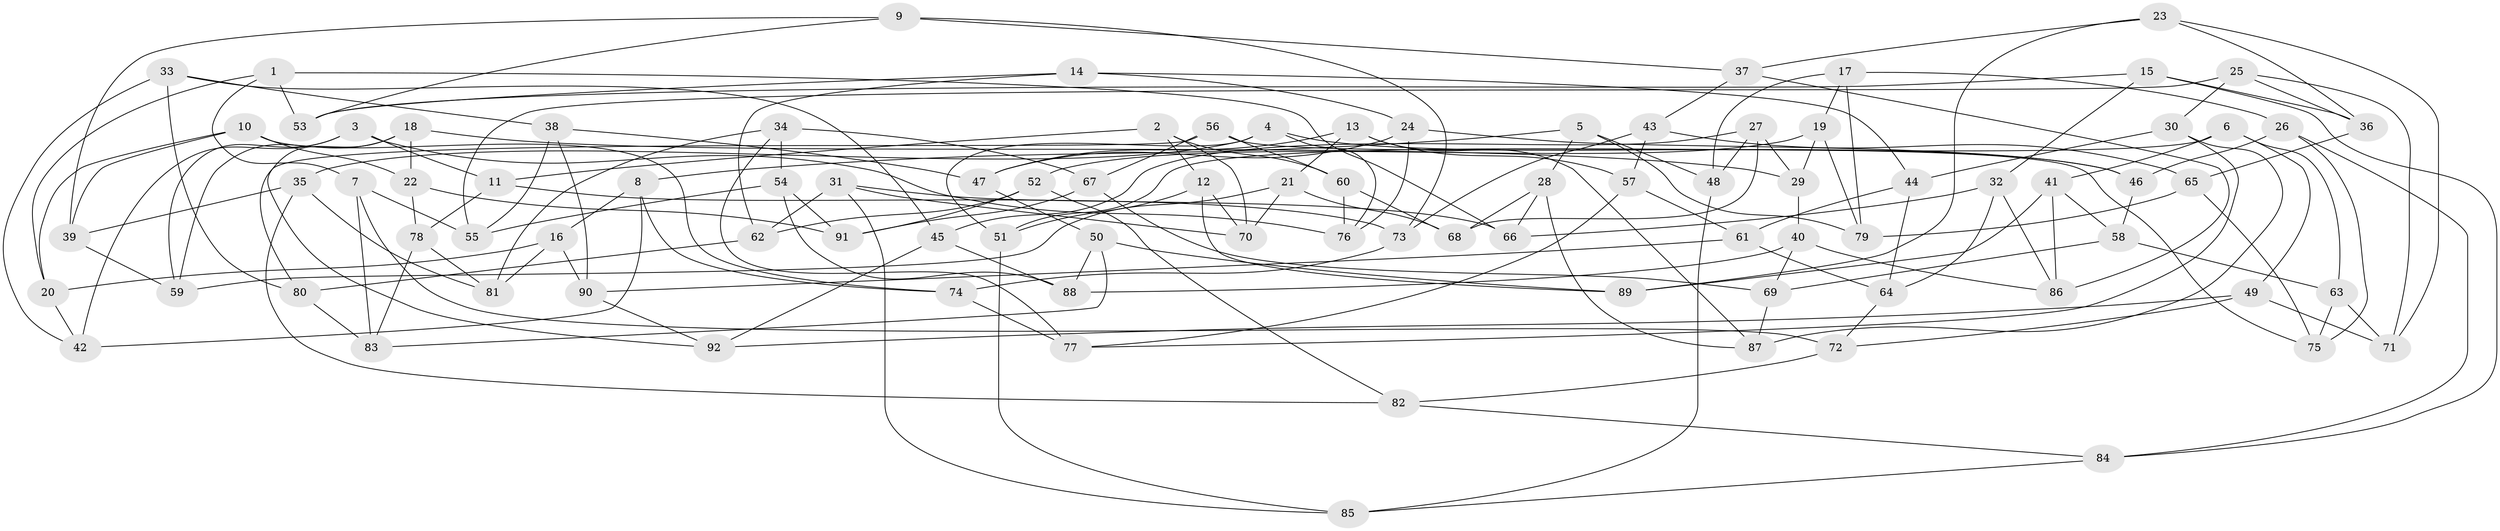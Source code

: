 // Generated by graph-tools (version 1.1) at 2025/38/03/09/25 02:38:02]
// undirected, 92 vertices, 184 edges
graph export_dot {
graph [start="1"]
  node [color=gray90,style=filled];
  1;
  2;
  3;
  4;
  5;
  6;
  7;
  8;
  9;
  10;
  11;
  12;
  13;
  14;
  15;
  16;
  17;
  18;
  19;
  20;
  21;
  22;
  23;
  24;
  25;
  26;
  27;
  28;
  29;
  30;
  31;
  32;
  33;
  34;
  35;
  36;
  37;
  38;
  39;
  40;
  41;
  42;
  43;
  44;
  45;
  46;
  47;
  48;
  49;
  50;
  51;
  52;
  53;
  54;
  55;
  56;
  57;
  58;
  59;
  60;
  61;
  62;
  63;
  64;
  65;
  66;
  67;
  68;
  69;
  70;
  71;
  72;
  73;
  74;
  75;
  76;
  77;
  78;
  79;
  80;
  81;
  82;
  83;
  84;
  85;
  86;
  87;
  88;
  89;
  90;
  91;
  92;
  1 -- 20;
  1 -- 53;
  1 -- 7;
  1 -- 66;
  2 -- 70;
  2 -- 12;
  2 -- 11;
  2 -- 60;
  3 -- 76;
  3 -- 59;
  3 -- 11;
  3 -- 42;
  4 -- 51;
  4 -- 76;
  4 -- 46;
  4 -- 35;
  5 -- 79;
  5 -- 8;
  5 -- 48;
  5 -- 28;
  6 -- 49;
  6 -- 51;
  6 -- 63;
  6 -- 41;
  7 -- 72;
  7 -- 55;
  7 -- 83;
  8 -- 42;
  8 -- 74;
  8 -- 16;
  9 -- 73;
  9 -- 39;
  9 -- 37;
  9 -- 53;
  10 -- 39;
  10 -- 22;
  10 -- 74;
  10 -- 20;
  11 -- 73;
  11 -- 78;
  12 -- 89;
  12 -- 70;
  12 -- 51;
  13 -- 21;
  13 -- 47;
  13 -- 87;
  13 -- 57;
  14 -- 44;
  14 -- 62;
  14 -- 53;
  14 -- 24;
  15 -- 32;
  15 -- 36;
  15 -- 53;
  15 -- 84;
  16 -- 81;
  16 -- 90;
  16 -- 20;
  17 -- 79;
  17 -- 26;
  17 -- 48;
  17 -- 19;
  18 -- 22;
  18 -- 92;
  18 -- 59;
  18 -- 29;
  19 -- 52;
  19 -- 79;
  19 -- 29;
  20 -- 42;
  21 -- 68;
  21 -- 70;
  21 -- 59;
  22 -- 91;
  22 -- 78;
  23 -- 89;
  23 -- 37;
  23 -- 36;
  23 -- 71;
  24 -- 46;
  24 -- 47;
  24 -- 76;
  25 -- 71;
  25 -- 30;
  25 -- 55;
  25 -- 36;
  26 -- 75;
  26 -- 46;
  26 -- 84;
  27 -- 29;
  27 -- 68;
  27 -- 48;
  27 -- 45;
  28 -- 87;
  28 -- 66;
  28 -- 68;
  29 -- 40;
  30 -- 87;
  30 -- 77;
  30 -- 44;
  31 -- 85;
  31 -- 70;
  31 -- 66;
  31 -- 62;
  32 -- 64;
  32 -- 66;
  32 -- 86;
  33 -- 80;
  33 -- 42;
  33 -- 45;
  33 -- 38;
  34 -- 81;
  34 -- 54;
  34 -- 77;
  34 -- 67;
  35 -- 39;
  35 -- 81;
  35 -- 82;
  36 -- 65;
  37 -- 43;
  37 -- 86;
  38 -- 90;
  38 -- 55;
  38 -- 47;
  39 -- 59;
  40 -- 69;
  40 -- 86;
  40 -- 88;
  41 -- 58;
  41 -- 89;
  41 -- 86;
  43 -- 57;
  43 -- 73;
  43 -- 65;
  44 -- 64;
  44 -- 61;
  45 -- 92;
  45 -- 88;
  46 -- 58;
  47 -- 50;
  48 -- 85;
  49 -- 72;
  49 -- 92;
  49 -- 71;
  50 -- 89;
  50 -- 88;
  50 -- 83;
  51 -- 85;
  52 -- 91;
  52 -- 62;
  52 -- 82;
  54 -- 91;
  54 -- 88;
  54 -- 55;
  56 -- 67;
  56 -- 75;
  56 -- 60;
  56 -- 80;
  57 -- 61;
  57 -- 77;
  58 -- 69;
  58 -- 63;
  60 -- 76;
  60 -- 68;
  61 -- 90;
  61 -- 64;
  62 -- 80;
  63 -- 71;
  63 -- 75;
  64 -- 72;
  65 -- 79;
  65 -- 75;
  67 -- 91;
  67 -- 69;
  69 -- 87;
  72 -- 82;
  73 -- 74;
  74 -- 77;
  78 -- 81;
  78 -- 83;
  80 -- 83;
  82 -- 84;
  84 -- 85;
  90 -- 92;
}
